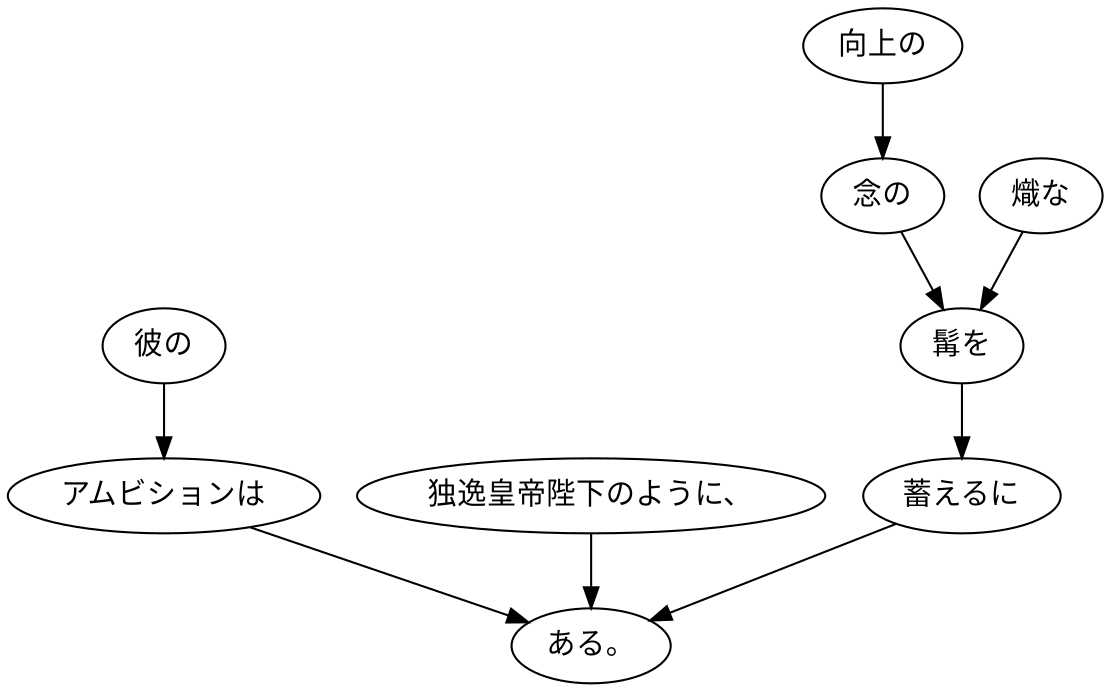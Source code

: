 digraph graph5745 {
	node0 [label="彼の"];
	node1 [label="アムビションは"];
	node2 [label="独逸皇帝陛下のように、"];
	node3 [label="向上の"];
	node4 [label="念の"];
	node5 [label="熾な"];
	node6 [label="髯を"];
	node7 [label="蓄えるに"];
	node8 [label="ある。"];
	node0 -> node1;
	node1 -> node8;
	node2 -> node8;
	node3 -> node4;
	node4 -> node6;
	node5 -> node6;
	node6 -> node7;
	node7 -> node8;
}
